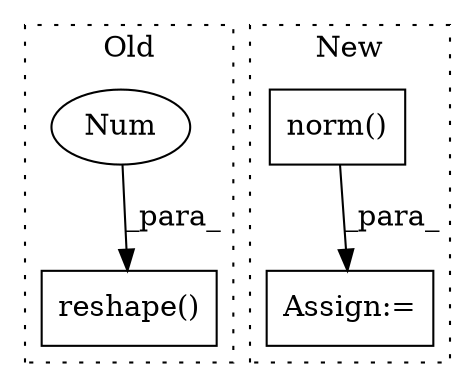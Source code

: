 digraph G {
subgraph cluster0 {
1 [label="reshape()" a="75" s="4547,4585" l="27,1" shape="box"];
3 [label="Num" a="76" s="4577" l="2" shape="ellipse"];
label = "Old";
style="dotted";
}
subgraph cluster1 {
2 [label="norm()" a="75" s="4495,4507" l="11,8" shape="box"];
4 [label="Assign:=" a="68" s="4654" l="3" shape="box"];
label = "New";
style="dotted";
}
2 -> 4 [label="_para_"];
3 -> 1 [label="_para_"];
}